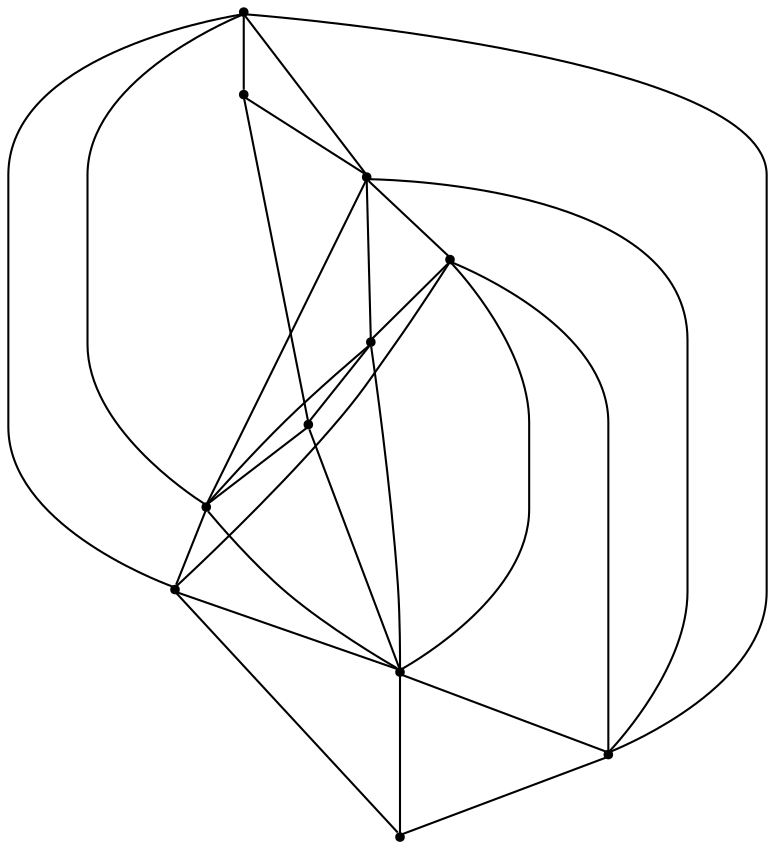 graph {
  node [shape=point,comment="{\"directed\":false,\"doi\":\"10.1007/3-540-44541-2_32\",\"figure\":\"? (1)\"}"]

  v0 [pos="749.9194452030735,1212.3409068945682"]
  v1 [pos="657.3985539668023,1471.5909437699752"]
  v2 [pos="762.6723163841807,1182.5909094376998"]
  v3 [pos="657.3985539668024,893.590906894568"]
  v4 [pos="1096.2476874313784,1182.5909094376998"]
  v5 [pos="720.4127709052882,1224.8409068945682"]
  v6 [pos="749.1692426433669,1154.5909043514366"]
  v7 [pos="720.4127709052881,1142.0909043514366"]
  v8 [pos="690.9060966075027,1212.3409068945682"]
  v9 [pos="691.156142929853,1154.0909246964889"]
  v10 [pos="679.1534584102882,1182.8408992651737"]

  v0 -- v1 [id="-1",pos="749.9194452030735,1212.3409068945682 657.3985539668023,1471.5909437699752 657.3985539668023,1471.5909437699752 657.3985539668023,1471.5909437699752"]
  v10 -- v2 [id="-3",pos="679.1534584102882,1182.8408992651737 762.6723163841807,1182.5909094376998 762.6723163841807,1182.5909094376998 762.6723163841807,1182.5909094376998"]
  v2 -- v4 [id="-4",pos="762.6723163841807,1182.5909094376998 1096.2476874313784,1182.5909094376998 1096.2476874313784,1182.5909094376998 1096.2476874313784,1182.5909094376998"]
  v3 -- v1 [id="-6",pos="657.3985539668024,893.590906894568 656.806760712532,1182.711803551876 656.806760712532,1182.711803551876 656.806760712532,1182.711803551876 657.3985539668023,1471.5909437699752 657.3985539668023,1471.5909437699752 657.3985539668023,1471.5909437699752"]
  v1 -- v4 [id="-7",pos="657.3985539668023,1471.5909437699752 1096.2476874313784,1182.5909094376998 1096.2476874313784,1182.5909094376998 1096.2476874313784,1182.5909094376998"]
  v3 -- v4 [id="-8",pos="657.3985539668024,893.590906894568 1096.2476874313784,1182.5909094376998 1096.2476874313784,1182.5909094376998 1096.2476874313784,1182.5909094376998"]
  v10 -- v1 [id="-9",pos="679.1534584102882,1182.8408992651737 657.3985539668023,1471.5909437699752 657.3985539668023,1471.5909437699752 657.3985539668023,1471.5909437699752"]
  v10 -- v9 [id="-10",pos="679.1534584102882,1182.8408992651737 691.156142929853,1154.0909246964889 691.156142929853,1154.0909246964889 691.156142929853,1154.0909246964889"]
  v10 -- v3 [id="-11",pos="679.1534584102882,1182.8408992651737 657.3985539668024,893.590906894568 657.3985539668024,893.590906894568 657.3985539668024,893.590906894568"]
  v8 -- v0 [id="-12",pos="690.9060966075027,1212.3409068945682 749.9194452030735,1212.3409068945682 749.9194452030735,1212.3409068945682 749.9194452030735,1212.3409068945682"]
  v8 -- v9 [id="-13",pos="690.9060966075027,1212.3409068945682 691.156142929853,1154.0909246964889 691.156142929853,1154.0909246964889 691.156142929853,1154.0909246964889"]
  v8 -- v6 [id="-14",pos="690.9060966075027,1212.3409068945682 749.1692426433669,1154.5909043514366 749.1692426433669,1154.5909043514366 749.1692426433669,1154.5909043514366"]
  v8 -- v10 [id="-15",pos="690.9060966075027,1212.3409068945682 679.1534584102882,1182.8408992651737 679.1534584102882,1182.8408992651737 679.1534584102882,1182.8408992651737"]
  v8 -- v1 [id="-16",pos="690.9060966075027,1212.3409068945682 657.3985539668023,1471.5909437699752 657.3985539668023,1471.5909437699752 657.3985539668023,1471.5909437699752"]
  v9 -- v6 [id="-17",pos="691.156142929853,1154.0909246964889 749.1692426433669,1154.5909043514366 749.1692426433669,1154.5909043514366 749.1692426433669,1154.5909043514366"]
  v9 -- v7 [id="-18",pos="691.156142929853,1154.0909246964889 720.4127709052881,1142.0909043514366 720.4127709052881,1142.0909043514366 720.4127709052881,1142.0909043514366"]
  v9 -- v3 [id="-19",pos="691.156142929853,1154.0909246964889 657.3985539668024,893.590906894568 657.3985539668024,893.590906894568 657.3985539668024,893.590906894568"]
  v5 -- v7 [id="-21",pos="720.4127709052882,1224.8409068945682 720.4127709052881,1142.0909043514366 720.4127709052881,1142.0909043514366 720.4127709052881,1142.0909043514366"]
  v5 -- v8 [id="-23",pos="720.4127709052882,1224.8409068945682 690.9060966075027,1212.3409068945682 690.9060966075027,1212.3409068945682 690.9060966075027,1212.3409068945682"]
  v7 -- v6 [id="-24",pos="720.4127709052881,1142.0909043514366 749.1692426433669,1154.5909043514366 749.1692426433669,1154.5909043514366 749.1692426433669,1154.5909043514366"]
  v7 -- v3 [id="-25",pos="720.4127709052881,1142.0909043514366 657.3985539668024,893.590906894568 657.3985539668024,893.590906894568 657.3985539668024,893.590906894568"]
  v6 -- v2 [id="-26",pos="749.1692426433669,1154.5909043514366 762.6723163841807,1182.5909094376998 762.6723163841807,1182.5909094376998 762.6723163841807,1182.5909094376998"]
  v6 -- v3 [id="-28",pos="749.1692426433669,1154.5909043514366 657.3985539668024,893.590906894568 657.3985539668024,893.590906894568 657.3985539668024,893.590906894568"]
  v6 -- v0 [id="-29",pos="749.1692426433669,1154.5909043514366 749.9194452030735,1212.3409068945682 749.9194452030735,1212.3409068945682 749.9194452030735,1212.3409068945682"]
  v0 -- v5 [id="-30",pos="749.9194452030735,1212.3409068945682 720.4127709052882,1224.8409068945682 720.4127709052882,1224.8409068945682 720.4127709052882,1224.8409068945682"]
  v2 -- v0 [id="-31",pos="762.6723163841807,1182.5909094376998 749.9194452030735,1212.3409068945682 749.9194452030735,1212.3409068945682 749.9194452030735,1212.3409068945682"]
  v2 -- v3 [id="-33",pos="762.6723163841807,1182.5909094376998 657.3985539668024,893.590906894568 657.3985539668024,893.590906894568 657.3985539668024,893.590906894568"]
}